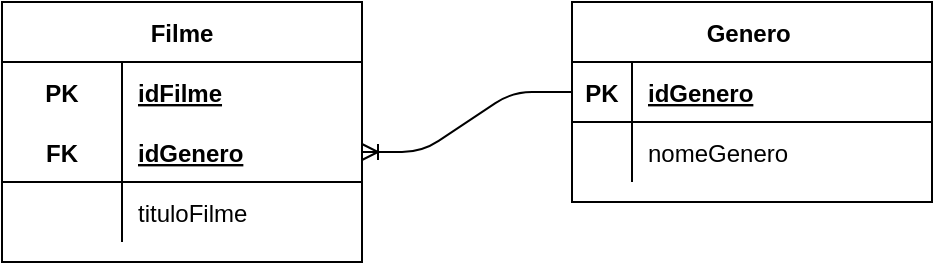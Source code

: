 <mxfile version="14.9.3"><diagram id="nfz6c0sSMbszLN9mjsWP" name="logico"><mxGraphModel dx="2215" dy="913" grid="1" gridSize="10" guides="1" tooltips="1" connect="1" arrows="1" fold="1" page="1" pageScale="1" pageWidth="1169" pageHeight="827" math="0" shadow="0"><root><mxCell id="0"/><mxCell id="1" parent="0"/><mxCell id="gLECwtQYbyh6Fx7Iy3lR-14" value="Filme" style="shape=table;startSize=30;container=1;collapsible=1;childLayout=tableLayout;fixedRows=1;rowLines=0;fontStyle=1;align=center;resizeLast=1;" vertex="1" parent="1"><mxGeometry x="120" y="70" width="180" height="130" as="geometry"/></mxCell><mxCell id="gLECwtQYbyh6Fx7Iy3lR-15" value="" style="shape=partialRectangle;collapsible=0;dropTarget=0;pointerEvents=0;fillColor=none;top=0;left=0;bottom=0;right=0;points=[[0,0.5],[1,0.5]];portConstraint=eastwest;" vertex="1" parent="gLECwtQYbyh6Fx7Iy3lR-14"><mxGeometry y="30" width="180" height="30" as="geometry"/></mxCell><mxCell id="gLECwtQYbyh6Fx7Iy3lR-16" value="PK" style="shape=partialRectangle;connectable=0;fillColor=none;top=0;left=0;bottom=0;right=0;fontStyle=1;overflow=hidden;" vertex="1" parent="gLECwtQYbyh6Fx7Iy3lR-15"><mxGeometry width="60" height="30" as="geometry"/></mxCell><mxCell id="gLECwtQYbyh6Fx7Iy3lR-17" value="idFilme" style="shape=partialRectangle;connectable=0;fillColor=none;top=0;left=0;bottom=0;right=0;align=left;spacingLeft=6;fontStyle=5;overflow=hidden;" vertex="1" parent="gLECwtQYbyh6Fx7Iy3lR-15"><mxGeometry x="60" width="120" height="30" as="geometry"/></mxCell><mxCell id="gLECwtQYbyh6Fx7Iy3lR-18" value="" style="shape=partialRectangle;collapsible=0;dropTarget=0;pointerEvents=0;fillColor=none;top=0;left=0;bottom=1;right=0;points=[[0,0.5],[1,0.5]];portConstraint=eastwest;" vertex="1" parent="gLECwtQYbyh6Fx7Iy3lR-14"><mxGeometry y="60" width="180" height="30" as="geometry"/></mxCell><mxCell id="gLECwtQYbyh6Fx7Iy3lR-19" value="FK" style="shape=partialRectangle;connectable=0;fillColor=none;top=0;left=0;bottom=0;right=0;fontStyle=1;overflow=hidden;strokeColor=#000000;" vertex="1" parent="gLECwtQYbyh6Fx7Iy3lR-18"><mxGeometry width="60" height="30" as="geometry"/></mxCell><mxCell id="gLECwtQYbyh6Fx7Iy3lR-20" value="idGenero" style="shape=partialRectangle;connectable=0;fillColor=none;top=0;left=0;bottom=0;right=0;align=left;spacingLeft=6;fontStyle=5;overflow=hidden;" vertex="1" parent="gLECwtQYbyh6Fx7Iy3lR-18"><mxGeometry x="60" width="120" height="30" as="geometry"/></mxCell><mxCell id="gLECwtQYbyh6Fx7Iy3lR-21" value="" style="shape=partialRectangle;collapsible=0;dropTarget=0;pointerEvents=0;fillColor=none;top=0;left=0;bottom=0;right=0;points=[[0,0.5],[1,0.5]];portConstraint=eastwest;" vertex="1" parent="gLECwtQYbyh6Fx7Iy3lR-14"><mxGeometry y="90" width="180" height="30" as="geometry"/></mxCell><mxCell id="gLECwtQYbyh6Fx7Iy3lR-22" value="" style="shape=partialRectangle;connectable=0;fillColor=none;top=0;left=0;bottom=0;right=0;editable=1;overflow=hidden;" vertex="1" parent="gLECwtQYbyh6Fx7Iy3lR-21"><mxGeometry width="60" height="30" as="geometry"/></mxCell><mxCell id="gLECwtQYbyh6Fx7Iy3lR-23" value="tituloFilme " style="shape=partialRectangle;connectable=0;fillColor=none;top=0;left=0;bottom=0;right=0;align=left;spacingLeft=6;overflow=hidden;" vertex="1" parent="gLECwtQYbyh6Fx7Iy3lR-21"><mxGeometry x="60" width="120" height="30" as="geometry"/></mxCell><mxCell id="gLECwtQYbyh6Fx7Iy3lR-40" value="Genero " style="shape=table;startSize=30;container=1;collapsible=1;childLayout=tableLayout;fixedRows=1;rowLines=0;fontStyle=1;align=center;resizeLast=1;strokeColor=#000000;" vertex="1" parent="1"><mxGeometry x="405" y="70" width="180" height="100" as="geometry"/></mxCell><mxCell id="gLECwtQYbyh6Fx7Iy3lR-41" value="" style="shape=partialRectangle;collapsible=0;dropTarget=0;pointerEvents=0;fillColor=none;top=0;left=0;bottom=1;right=0;points=[[0,0.5],[1,0.5]];portConstraint=eastwest;" vertex="1" parent="gLECwtQYbyh6Fx7Iy3lR-40"><mxGeometry y="30" width="180" height="30" as="geometry"/></mxCell><mxCell id="gLECwtQYbyh6Fx7Iy3lR-42" value="PK" style="shape=partialRectangle;connectable=0;fillColor=none;top=0;left=0;bottom=0;right=0;fontStyle=1;overflow=hidden;" vertex="1" parent="gLECwtQYbyh6Fx7Iy3lR-41"><mxGeometry width="30" height="30" as="geometry"/></mxCell><mxCell id="gLECwtQYbyh6Fx7Iy3lR-43" value="idGenero" style="shape=partialRectangle;connectable=0;fillColor=none;top=0;left=0;bottom=0;right=0;align=left;spacingLeft=6;fontStyle=5;overflow=hidden;" vertex="1" parent="gLECwtQYbyh6Fx7Iy3lR-41"><mxGeometry x="30" width="150" height="30" as="geometry"/></mxCell><mxCell id="gLECwtQYbyh6Fx7Iy3lR-44" value="" style="shape=partialRectangle;collapsible=0;dropTarget=0;pointerEvents=0;fillColor=none;top=0;left=0;bottom=0;right=0;points=[[0,0.5],[1,0.5]];portConstraint=eastwest;" vertex="1" parent="gLECwtQYbyh6Fx7Iy3lR-40"><mxGeometry y="60" width="180" height="30" as="geometry"/></mxCell><mxCell id="gLECwtQYbyh6Fx7Iy3lR-45" value="" style="shape=partialRectangle;connectable=0;fillColor=none;top=0;left=0;bottom=0;right=0;editable=1;overflow=hidden;" vertex="1" parent="gLECwtQYbyh6Fx7Iy3lR-44"><mxGeometry width="30" height="30" as="geometry"/></mxCell><mxCell id="gLECwtQYbyh6Fx7Iy3lR-46" value="nomeGenero" style="shape=partialRectangle;connectable=0;fillColor=none;top=0;left=0;bottom=0;right=0;align=left;spacingLeft=6;overflow=hidden;" vertex="1" parent="gLECwtQYbyh6Fx7Iy3lR-44"><mxGeometry x="30" width="150" height="30" as="geometry"/></mxCell><mxCell id="gLECwtQYbyh6Fx7Iy3lR-54" value="" style="edgeStyle=entityRelationEdgeStyle;fontSize=12;html=1;endArrow=ERoneToMany;entryX=1;entryY=0.5;entryDx=0;entryDy=0;" edge="1" parent="1" source="gLECwtQYbyh6Fx7Iy3lR-41" target="gLECwtQYbyh6Fx7Iy3lR-18"><mxGeometry width="100" height="100" relative="1" as="geometry"><mxPoint x="360" y="110" as="sourcePoint"/><mxPoint x="380" y="190" as="targetPoint"/></mxGeometry></mxCell></root></mxGraphModel></diagram></mxfile>